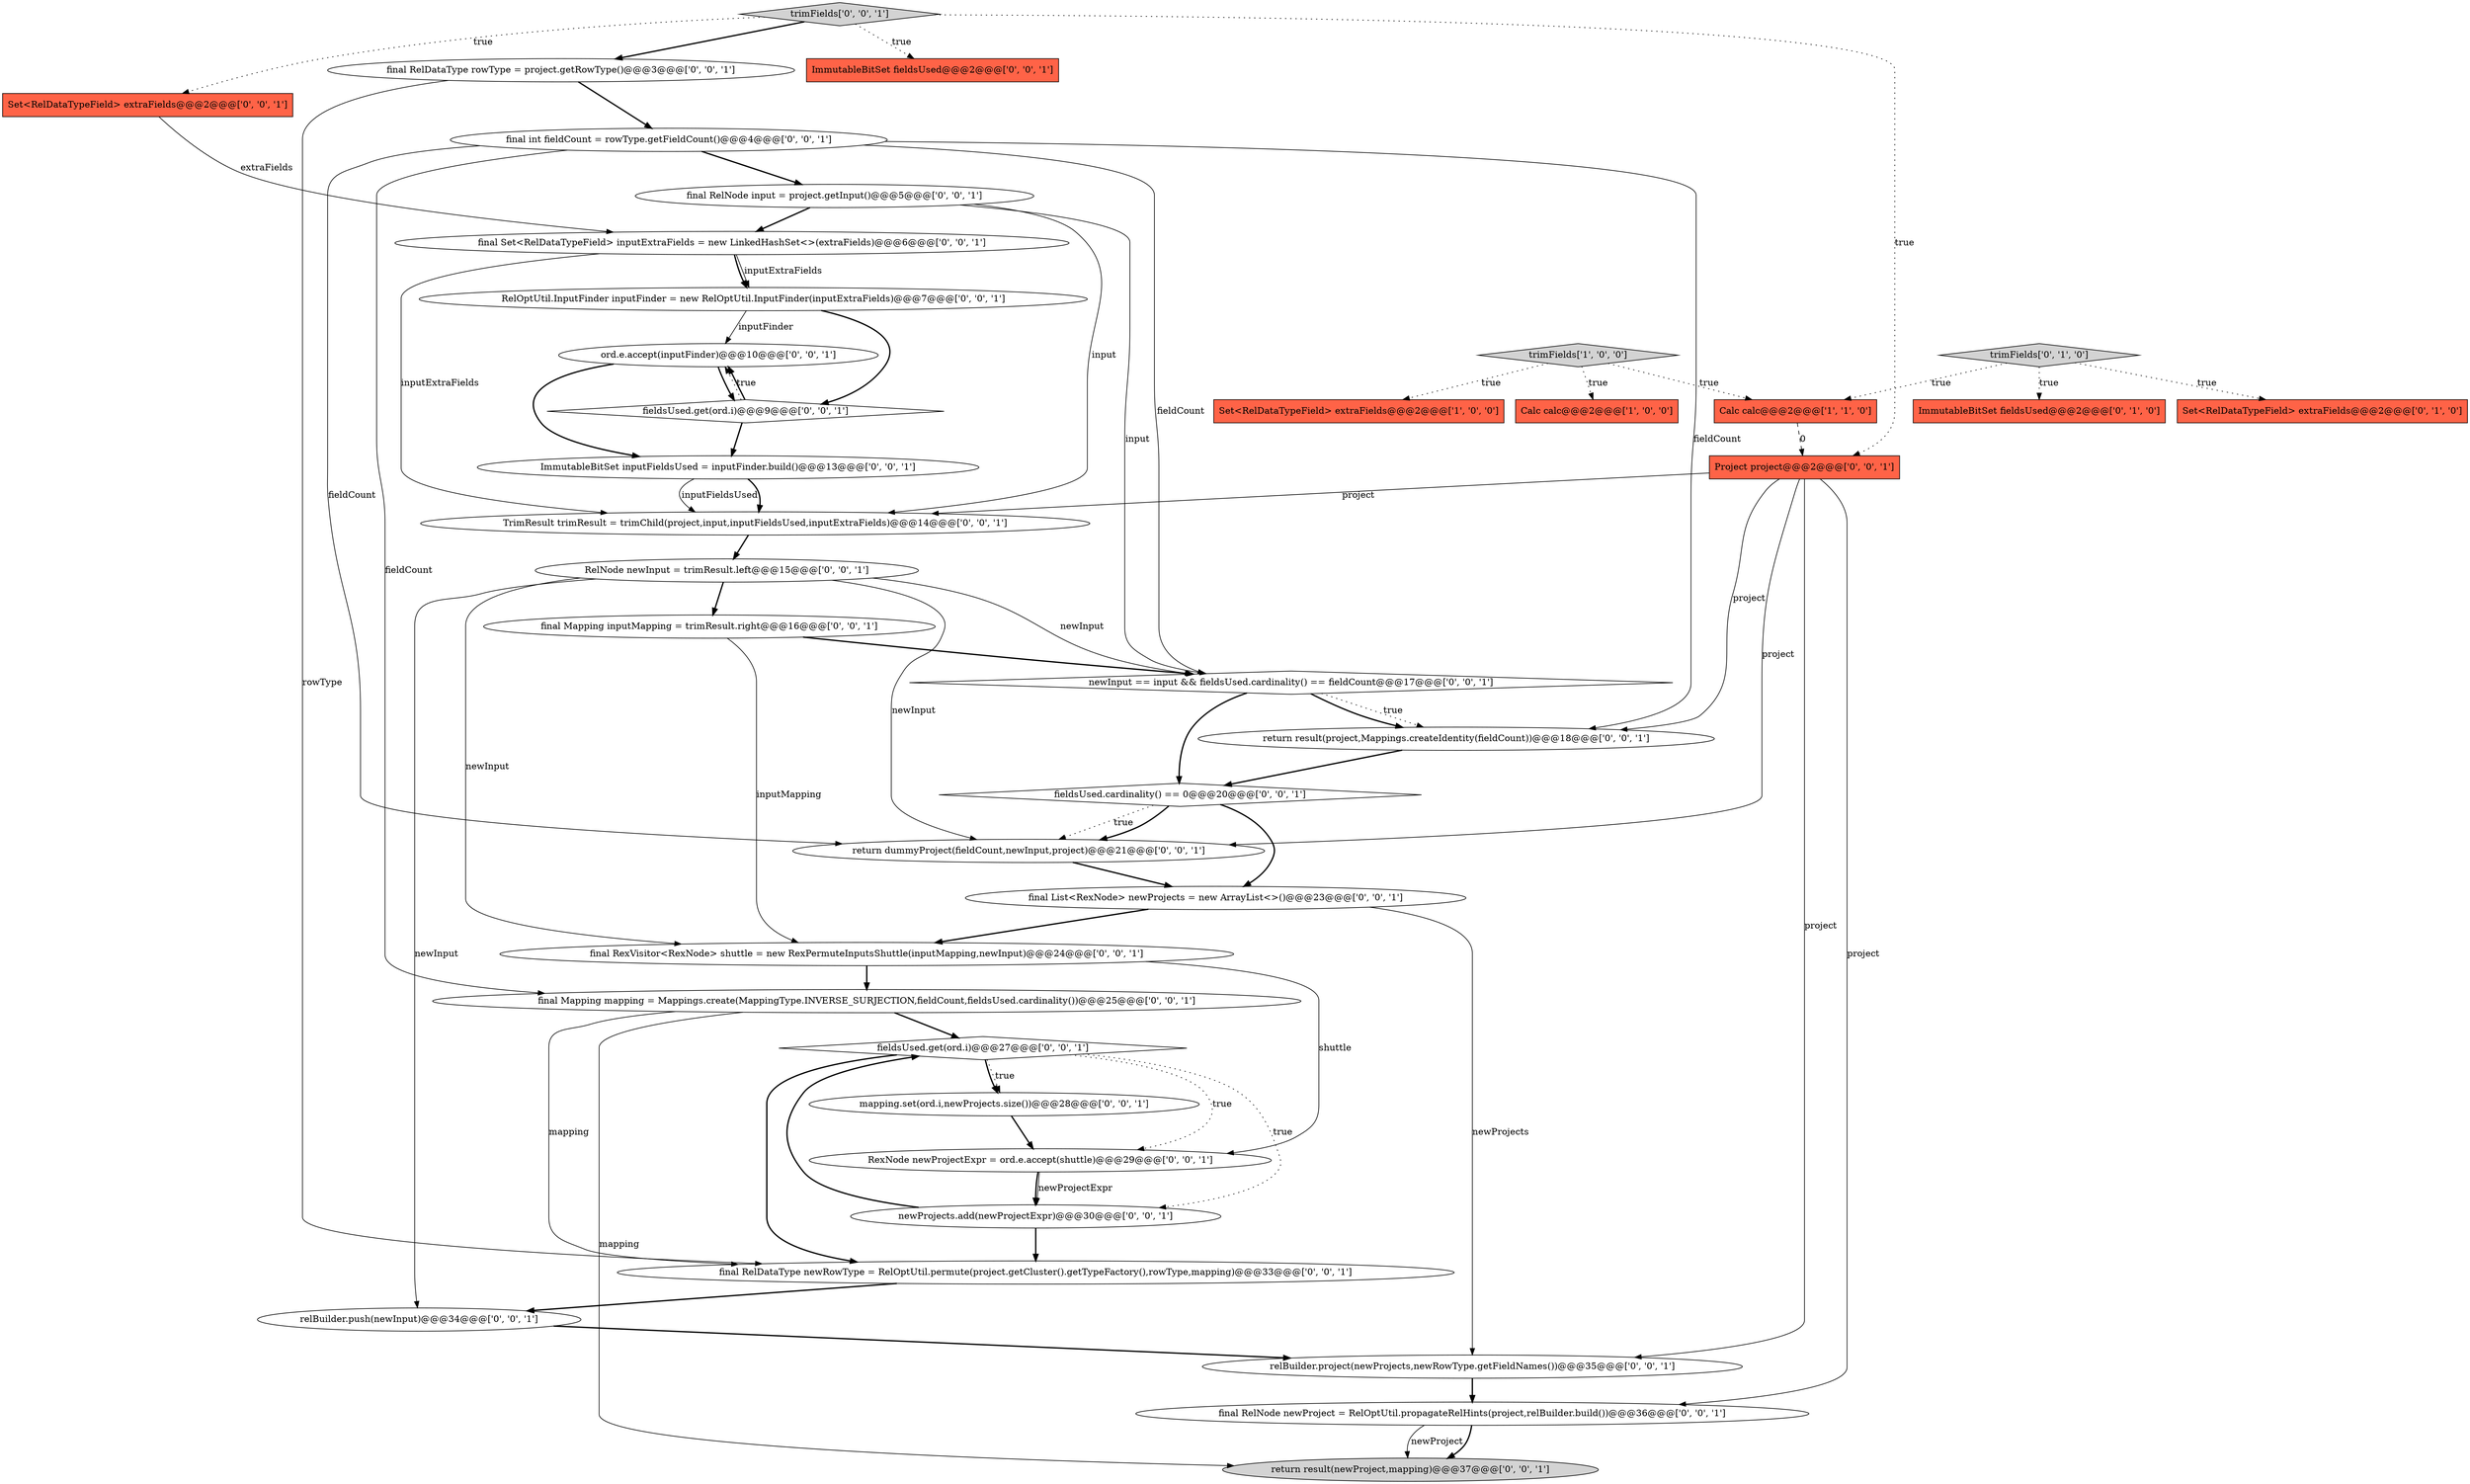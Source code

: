 digraph {
25 [style = filled, label = "newInput == input && fieldsUsed.cardinality() == fieldCount@@@17@@@['0', '0', '1']", fillcolor = white, shape = diamond image = "AAA0AAABBB3BBB"];
37 [style = filled, label = "Project project@@@2@@@['0', '0', '1']", fillcolor = tomato, shape = box image = "AAA0AAABBB3BBB"];
33 [style = filled, label = "RelNode newInput = trimResult.left@@@15@@@['0', '0', '1']", fillcolor = white, shape = ellipse image = "AAA0AAABBB3BBB"];
20 [style = filled, label = "final RelNode input = project.getInput()@@@5@@@['0', '0', '1']", fillcolor = white, shape = ellipse image = "AAA0AAABBB3BBB"];
29 [style = filled, label = "trimFields['0', '0', '1']", fillcolor = lightgray, shape = diamond image = "AAA0AAABBB3BBB"];
14 [style = filled, label = "ord.e.accept(inputFinder)@@@10@@@['0', '0', '1']", fillcolor = white, shape = ellipse image = "AAA0AAABBB3BBB"];
8 [style = filled, label = "final RelNode newProject = RelOptUtil.propagateRelHints(project,relBuilder.build())@@@36@@@['0', '0', '1']", fillcolor = white, shape = ellipse image = "AAA0AAABBB3BBB"];
27 [style = filled, label = "mapping.set(ord.i,newProjects.size())@@@28@@@['0', '0', '1']", fillcolor = white, shape = ellipse image = "AAA0AAABBB3BBB"];
18 [style = filled, label = "return result(project,Mappings.createIdentity(fieldCount))@@@18@@@['0', '0', '1']", fillcolor = white, shape = ellipse image = "AAA0AAABBB3BBB"];
19 [style = filled, label = "return dummyProject(fieldCount,newInput,project)@@@21@@@['0', '0', '1']", fillcolor = white, shape = ellipse image = "AAA0AAABBB3BBB"];
32 [style = filled, label = "final Mapping mapping = Mappings.create(MappingType.INVERSE_SURJECTION,fieldCount,fieldsUsed.cardinality())@@@25@@@['0', '0', '1']", fillcolor = white, shape = ellipse image = "AAA0AAABBB3BBB"];
21 [style = filled, label = "final int fieldCount = rowType.getFieldCount()@@@4@@@['0', '0', '1']", fillcolor = white, shape = ellipse image = "AAA0AAABBB3BBB"];
7 [style = filled, label = "ImmutableBitSet inputFieldsUsed = inputFinder.build()@@@13@@@['0', '0', '1']", fillcolor = white, shape = ellipse image = "AAA0AAABBB3BBB"];
0 [style = filled, label = "trimFields['1', '0', '0']", fillcolor = lightgray, shape = diamond image = "AAA0AAABBB1BBB"];
22 [style = filled, label = "RelOptUtil.InputFinder inputFinder = new RelOptUtil.InputFinder(inputExtraFields)@@@7@@@['0', '0', '1']", fillcolor = white, shape = ellipse image = "AAA0AAABBB3BBB"];
4 [style = filled, label = "trimFields['0', '1', '0']", fillcolor = lightgray, shape = diamond image = "AAA0AAABBB2BBB"];
2 [style = filled, label = "Calc calc@@@2@@@['1', '0', '0']", fillcolor = tomato, shape = box image = "AAA0AAABBB1BBB"];
6 [style = filled, label = "ImmutableBitSet fieldsUsed@@@2@@@['0', '1', '0']", fillcolor = tomato, shape = box image = "AAA0AAABBB2BBB"];
9 [style = filled, label = "final RexVisitor<RexNode> shuttle = new RexPermuteInputsShuttle(inputMapping,newInput)@@@24@@@['0', '0', '1']", fillcolor = white, shape = ellipse image = "AAA0AAABBB3BBB"];
12 [style = filled, label = "final RelDataType newRowType = RelOptUtil.permute(project.getCluster().getTypeFactory(),rowType,mapping)@@@33@@@['0', '0', '1']", fillcolor = white, shape = ellipse image = "AAA0AAABBB3BBB"];
30 [style = filled, label = "relBuilder.push(newInput)@@@34@@@['0', '0', '1']", fillcolor = white, shape = ellipse image = "AAA0AAABBB3BBB"];
34 [style = filled, label = "final List<RexNode> newProjects = new ArrayList<>()@@@23@@@['0', '0', '1']", fillcolor = white, shape = ellipse image = "AAA0AAABBB3BBB"];
36 [style = filled, label = "RexNode newProjectExpr = ord.e.accept(shuttle)@@@29@@@['0', '0', '1']", fillcolor = white, shape = ellipse image = "AAA0AAABBB3BBB"];
10 [style = filled, label = "newProjects.add(newProjectExpr)@@@30@@@['0', '0', '1']", fillcolor = white, shape = ellipse image = "AAA0AAABBB3BBB"];
31 [style = filled, label = "final RelDataType rowType = project.getRowType()@@@3@@@['0', '0', '1']", fillcolor = white, shape = ellipse image = "AAA0AAABBB3BBB"];
5 [style = filled, label = "Set<RelDataTypeField> extraFields@@@2@@@['0', '1', '0']", fillcolor = tomato, shape = box image = "AAA0AAABBB2BBB"];
26 [style = filled, label = "fieldsUsed.get(ord.i)@@@9@@@['0', '0', '1']", fillcolor = white, shape = diamond image = "AAA0AAABBB3BBB"];
16 [style = filled, label = "ImmutableBitSet fieldsUsed@@@2@@@['0', '0', '1']", fillcolor = tomato, shape = box image = "AAA0AAABBB3BBB"];
3 [style = filled, label = "Calc calc@@@2@@@['1', '1', '0']", fillcolor = tomato, shape = box image = "AAA0AAABBB1BBB"];
17 [style = filled, label = "return result(newProject,mapping)@@@37@@@['0', '0', '1']", fillcolor = lightgray, shape = ellipse image = "AAA0AAABBB3BBB"];
35 [style = filled, label = "relBuilder.project(newProjects,newRowType.getFieldNames())@@@35@@@['0', '0', '1']", fillcolor = white, shape = ellipse image = "AAA0AAABBB3BBB"];
24 [style = filled, label = "Set<RelDataTypeField> extraFields@@@2@@@['0', '0', '1']", fillcolor = tomato, shape = box image = "AAA0AAABBB3BBB"];
1 [style = filled, label = "Set<RelDataTypeField> extraFields@@@2@@@['1', '0', '0']", fillcolor = tomato, shape = box image = "AAA0AAABBB1BBB"];
13 [style = filled, label = "fieldsUsed.get(ord.i)@@@27@@@['0', '0', '1']", fillcolor = white, shape = diamond image = "AAA0AAABBB3BBB"];
15 [style = filled, label = "TrimResult trimResult = trimChild(project,input,inputFieldsUsed,inputExtraFields)@@@14@@@['0', '0', '1']", fillcolor = white, shape = ellipse image = "AAA0AAABBB3BBB"];
28 [style = filled, label = "final Set<RelDataTypeField> inputExtraFields = new LinkedHashSet<>(extraFields)@@@6@@@['0', '0', '1']", fillcolor = white, shape = ellipse image = "AAA0AAABBB3BBB"];
11 [style = filled, label = "fieldsUsed.cardinality() == 0@@@20@@@['0', '0', '1']", fillcolor = white, shape = diamond image = "AAA0AAABBB3BBB"];
23 [style = filled, label = "final Mapping inputMapping = trimResult.right@@@16@@@['0', '0', '1']", fillcolor = white, shape = ellipse image = "AAA0AAABBB3BBB"];
0->2 [style = dotted, label="true"];
36->10 [style = solid, label="newProjectExpr"];
29->37 [style = dotted, label="true"];
31->21 [style = bold, label=""];
11->34 [style = bold, label=""];
3->37 [style = dashed, label="0"];
29->24 [style = dotted, label="true"];
14->7 [style = bold, label=""];
31->12 [style = solid, label="rowType"];
0->1 [style = dotted, label="true"];
23->25 [style = bold, label=""];
32->13 [style = bold, label=""];
25->18 [style = dotted, label="true"];
21->25 [style = solid, label="fieldCount"];
29->16 [style = dotted, label="true"];
33->30 [style = solid, label="newInput"];
4->3 [style = dotted, label="true"];
37->15 [style = solid, label="project"];
15->33 [style = bold, label=""];
20->25 [style = solid, label="input"];
21->18 [style = solid, label="fieldCount"];
8->17 [style = solid, label="newProject"];
23->9 [style = solid, label="inputMapping"];
36->10 [style = bold, label=""];
0->3 [style = dotted, label="true"];
33->9 [style = solid, label="newInput"];
13->10 [style = dotted, label="true"];
21->32 [style = solid, label="fieldCount"];
7->15 [style = solid, label="inputFieldsUsed"];
25->18 [style = bold, label=""];
8->17 [style = bold, label=""];
14->26 [style = bold, label=""];
26->14 [style = bold, label=""];
19->34 [style = bold, label=""];
34->9 [style = bold, label=""];
12->30 [style = bold, label=""];
25->11 [style = bold, label=""];
10->12 [style = bold, label=""];
24->28 [style = solid, label="extraFields"];
28->22 [style = bold, label=""];
27->36 [style = bold, label=""];
13->12 [style = bold, label=""];
13->27 [style = bold, label=""];
21->20 [style = bold, label=""];
22->26 [style = bold, label=""];
26->14 [style = dotted, label="true"];
11->19 [style = dotted, label="true"];
20->15 [style = solid, label="input"];
33->19 [style = solid, label="newInput"];
32->12 [style = solid, label="mapping"];
32->17 [style = solid, label="mapping"];
33->23 [style = bold, label=""];
11->19 [style = bold, label=""];
10->13 [style = bold, label=""];
29->31 [style = bold, label=""];
37->19 [style = solid, label="project"];
20->28 [style = bold, label=""];
13->27 [style = dotted, label="true"];
22->14 [style = solid, label="inputFinder"];
4->5 [style = dotted, label="true"];
26->7 [style = bold, label=""];
13->36 [style = dotted, label="true"];
9->36 [style = solid, label="shuttle"];
35->8 [style = bold, label=""];
7->15 [style = bold, label=""];
9->32 [style = bold, label=""];
30->35 [style = bold, label=""];
33->25 [style = solid, label="newInput"];
34->35 [style = solid, label="newProjects"];
4->6 [style = dotted, label="true"];
37->35 [style = solid, label="project"];
21->19 [style = solid, label="fieldCount"];
37->18 [style = solid, label="project"];
28->22 [style = solid, label="inputExtraFields"];
28->15 [style = solid, label="inputExtraFields"];
18->11 [style = bold, label=""];
37->8 [style = solid, label="project"];
}
